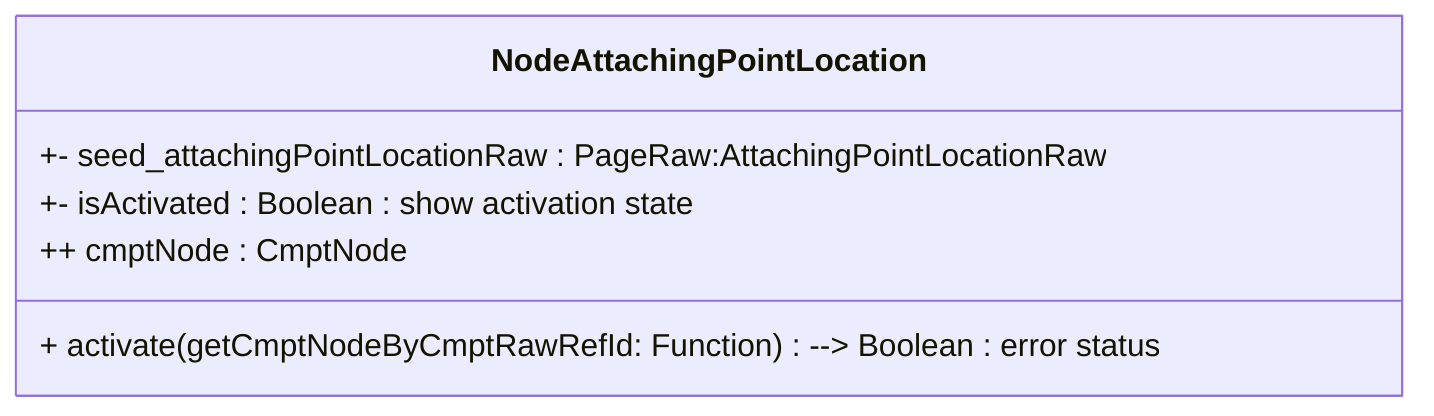classDiagram

class NodeAttachingPointLocation {
   +- seed_attachingPointLocationRaw : PageRaw:AttachingPointLocationRaw
   
   +- isActivated : Boolean : show activation state
   ++ cmptNode : CmptNode

   + activate (getCmptNodeByCmptRawRefId: Function) --> Boolean : error status 
}